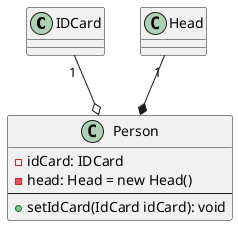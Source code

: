 @startuml

class IDCard
class Head

class Person {
    -idCard: IDCard
    -head: Head = new Head()
    --
    +setIdCard(IdCard idCard): void
}

IDCard "1" --o Person
Head "1" --* Person

@enduml